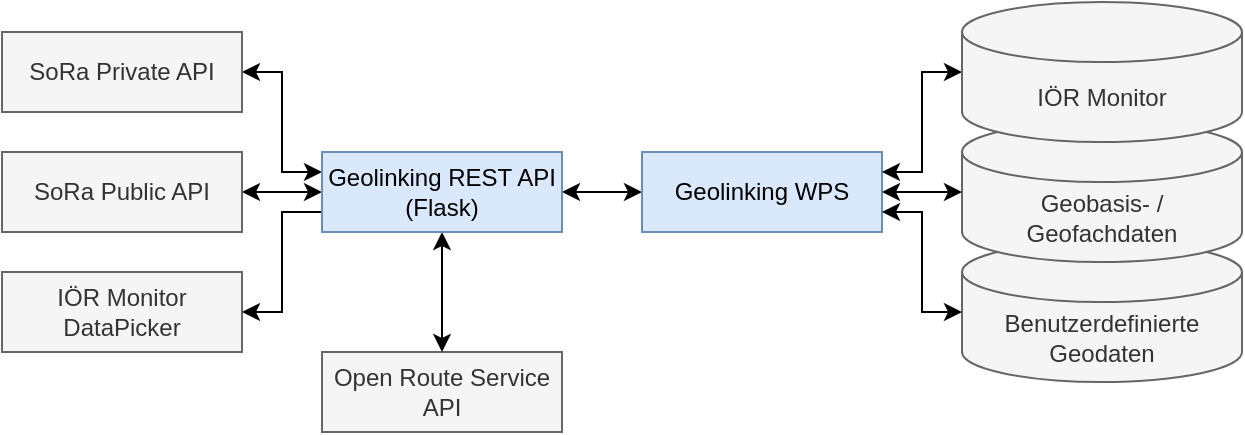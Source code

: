 <mxfile version="22.1.3" type="github">
  <diagram name="Seite-1" id="8oX-7nu69xEVpHodJw5y">
    <mxGraphModel dx="1434" dy="746" grid="1" gridSize="10" guides="1" tooltips="1" connect="1" arrows="1" fold="1" page="1" pageScale="1" pageWidth="1100" pageHeight="850" math="0" shadow="0">
      <root>
        <mxCell id="0" />
        <mxCell id="1" parent="0" />
        <mxCell id="xWyKYA-3_11842NbvKt_-10" value="Benutzerdefinierte Geodaten" style="shape=cylinder3;whiteSpace=wrap;html=1;boundedLbl=1;backgroundOutline=1;size=15;fillColor=#f5f5f5;fontColor=#333333;strokeColor=#666666;" vertex="1" parent="1">
          <mxGeometry x="500" y="140" width="140" height="70" as="geometry" />
        </mxCell>
        <mxCell id="xWyKYA-3_11842NbvKt_-12" style="edgeStyle=orthogonalEdgeStyle;rounded=0;orthogonalLoop=1;jettySize=auto;html=1;exitX=1;exitY=0.5;exitDx=0;exitDy=0;entryX=0;entryY=0.25;entryDx=0;entryDy=0;startArrow=classic;startFill=1;" edge="1" parent="1" source="xWyKYA-3_11842NbvKt_-1" target="xWyKYA-3_11842NbvKt_-5">
          <mxGeometry relative="1" as="geometry" />
        </mxCell>
        <mxCell id="xWyKYA-3_11842NbvKt_-1" value="SoRa Private API" style="rounded=0;whiteSpace=wrap;html=1;fillColor=#f5f5f5;fontColor=#333333;strokeColor=#666666;" vertex="1" parent="1">
          <mxGeometry x="20" y="35" width="120" height="40" as="geometry" />
        </mxCell>
        <mxCell id="xWyKYA-3_11842NbvKt_-14" style="edgeStyle=orthogonalEdgeStyle;rounded=0;orthogonalLoop=1;jettySize=auto;html=1;exitX=1;exitY=0.5;exitDx=0;exitDy=0;entryX=0;entryY=0.5;entryDx=0;entryDy=0;startArrow=classic;startFill=1;" edge="1" parent="1" source="xWyKYA-3_11842NbvKt_-2" target="xWyKYA-3_11842NbvKt_-5">
          <mxGeometry relative="1" as="geometry" />
        </mxCell>
        <mxCell id="xWyKYA-3_11842NbvKt_-2" value="SoRa Public API" style="rounded=0;whiteSpace=wrap;html=1;fillColor=#f5f5f5;fontColor=#333333;strokeColor=#666666;" vertex="1" parent="1">
          <mxGeometry x="20" y="95" width="120" height="40" as="geometry" />
        </mxCell>
        <mxCell id="xWyKYA-3_11842NbvKt_-3" value="IÖR Monitor DataPicker" style="rounded=0;whiteSpace=wrap;html=1;fillColor=#f5f5f5;fontColor=#333333;strokeColor=#666666;" vertex="1" parent="1">
          <mxGeometry x="20" y="155" width="120" height="40" as="geometry" />
        </mxCell>
        <mxCell id="xWyKYA-3_11842NbvKt_-4" value="Open Route Service API" style="rounded=0;whiteSpace=wrap;html=1;fillColor=#f5f5f5;fontColor=#333333;strokeColor=#666666;" vertex="1" parent="1">
          <mxGeometry x="180" y="195" width="120" height="40" as="geometry" />
        </mxCell>
        <mxCell id="xWyKYA-3_11842NbvKt_-15" style="edgeStyle=orthogonalEdgeStyle;rounded=0;orthogonalLoop=1;jettySize=auto;html=1;exitX=0;exitY=0.75;exitDx=0;exitDy=0;entryX=1;entryY=0.5;entryDx=0;entryDy=0;" edge="1" parent="1" source="xWyKYA-3_11842NbvKt_-5" target="xWyKYA-3_11842NbvKt_-3">
          <mxGeometry relative="1" as="geometry" />
        </mxCell>
        <mxCell id="xWyKYA-3_11842NbvKt_-16" style="edgeStyle=orthogonalEdgeStyle;rounded=0;orthogonalLoop=1;jettySize=auto;html=1;exitX=1;exitY=0.5;exitDx=0;exitDy=0;entryX=0;entryY=0.5;entryDx=0;entryDy=0;startArrow=classic;startFill=1;" edge="1" parent="1" source="xWyKYA-3_11842NbvKt_-5" target="xWyKYA-3_11842NbvKt_-7">
          <mxGeometry relative="1" as="geometry" />
        </mxCell>
        <mxCell id="xWyKYA-3_11842NbvKt_-20" style="edgeStyle=orthogonalEdgeStyle;rounded=0;orthogonalLoop=1;jettySize=auto;html=1;exitX=0.5;exitY=1;exitDx=0;exitDy=0;entryX=0.5;entryY=0;entryDx=0;entryDy=0;startArrow=classic;startFill=1;" edge="1" parent="1" source="xWyKYA-3_11842NbvKt_-5" target="xWyKYA-3_11842NbvKt_-4">
          <mxGeometry relative="1" as="geometry" />
        </mxCell>
        <mxCell id="xWyKYA-3_11842NbvKt_-5" value="Geolinking REST API (Flask)" style="rounded=0;whiteSpace=wrap;html=1;fillColor=#dae8fc;strokeColor=#6c8ebf;" vertex="1" parent="1">
          <mxGeometry x="180" y="95" width="120" height="40" as="geometry" />
        </mxCell>
        <mxCell id="xWyKYA-3_11842NbvKt_-7" value="Geolinking WPS" style="rounded=0;whiteSpace=wrap;html=1;fillColor=#dae8fc;strokeColor=#6c8ebf;" vertex="1" parent="1">
          <mxGeometry x="340" y="95" width="120" height="40" as="geometry" />
        </mxCell>
        <mxCell id="xWyKYA-3_11842NbvKt_-9" value="Geobasis- / Geofachdaten" style="shape=cylinder3;whiteSpace=wrap;html=1;boundedLbl=1;backgroundOutline=1;size=15;fillColor=#f5f5f5;fontColor=#333333;strokeColor=#666666;" vertex="1" parent="1">
          <mxGeometry x="500" y="80" width="140" height="70" as="geometry" />
        </mxCell>
        <mxCell id="xWyKYA-3_11842NbvKt_-17" style="edgeStyle=orthogonalEdgeStyle;rounded=0;orthogonalLoop=1;jettySize=auto;html=1;exitX=0;exitY=0.5;exitDx=0;exitDy=0;exitPerimeter=0;entryX=1;entryY=0.25;entryDx=0;entryDy=0;startArrow=classic;startFill=1;" edge="1" parent="1" source="xWyKYA-3_11842NbvKt_-8" target="xWyKYA-3_11842NbvKt_-7">
          <mxGeometry relative="1" as="geometry" />
        </mxCell>
        <mxCell id="xWyKYA-3_11842NbvKt_-8" value="IÖR Monitor" style="shape=cylinder3;whiteSpace=wrap;html=1;boundedLbl=1;backgroundOutline=1;size=15;fillColor=#f5f5f5;fontColor=#333333;strokeColor=#666666;" vertex="1" parent="1">
          <mxGeometry x="500" y="20" width="140" height="70" as="geometry" />
        </mxCell>
        <mxCell id="xWyKYA-3_11842NbvKt_-18" style="edgeStyle=orthogonalEdgeStyle;rounded=0;orthogonalLoop=1;jettySize=auto;html=1;exitX=1;exitY=0.5;exitDx=0;exitDy=0;entryX=0;entryY=0.5;entryDx=0;entryDy=0;entryPerimeter=0;startArrow=classic;startFill=1;" edge="1" parent="1" source="xWyKYA-3_11842NbvKt_-7" target="xWyKYA-3_11842NbvKt_-9">
          <mxGeometry relative="1" as="geometry" />
        </mxCell>
        <mxCell id="xWyKYA-3_11842NbvKt_-19" style="edgeStyle=orthogonalEdgeStyle;rounded=0;orthogonalLoop=1;jettySize=auto;html=1;exitX=1;exitY=0.75;exitDx=0;exitDy=0;entryX=0;entryY=0.5;entryDx=0;entryDy=0;entryPerimeter=0;startArrow=classic;startFill=1;" edge="1" parent="1" source="xWyKYA-3_11842NbvKt_-7" target="xWyKYA-3_11842NbvKt_-10">
          <mxGeometry relative="1" as="geometry" />
        </mxCell>
      </root>
    </mxGraphModel>
  </diagram>
</mxfile>
